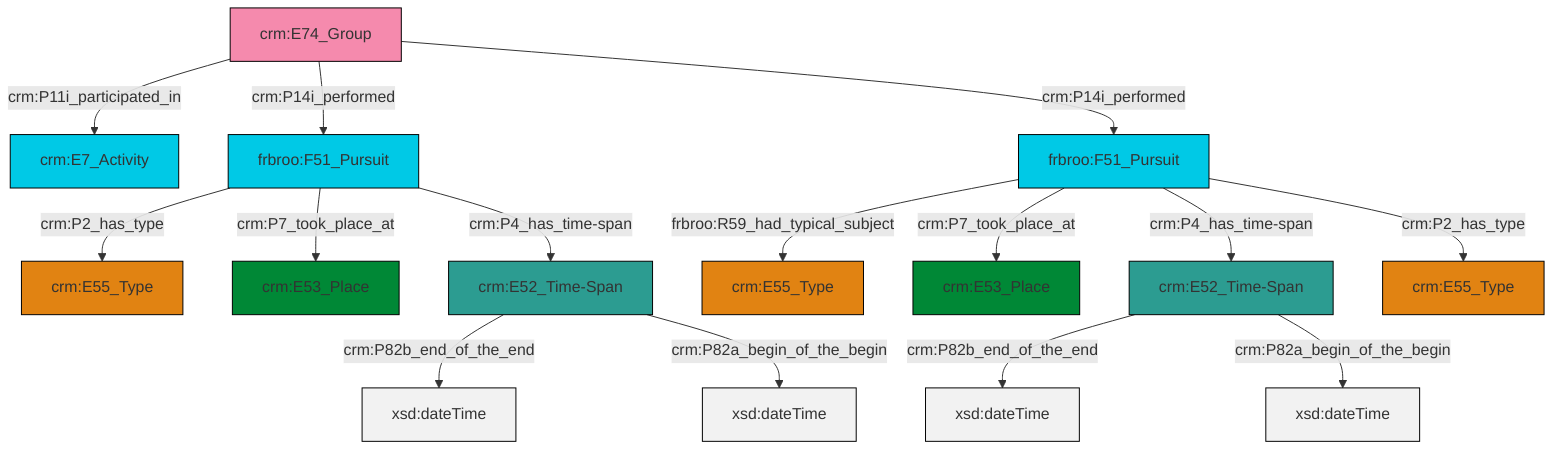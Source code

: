 graph TD
classDef Literal fill:#f2f2f2,stroke:#000000;
classDef CRM_Entity fill:#FFFFFF,stroke:#000000;
classDef Temporal_Entity fill:#00C9E6, stroke:#000000;
classDef Type fill:#E18312, stroke:#000000;
classDef Time-Span fill:#2C9C91, stroke:#000000;
classDef Appellation fill:#FFEB7F, stroke:#000000;
classDef Place fill:#008836, stroke:#000000;
classDef Persistent_Item fill:#B266B2, stroke:#000000;
classDef Conceptual_Object fill:#FFD700, stroke:#000000;
classDef Physical_Thing fill:#D2B48C, stroke:#000000;
classDef Actor fill:#f58aad, stroke:#000000;
classDef PC_Classes fill:#4ce600, stroke:#000000;
classDef Multi fill:#cccccc,stroke:#000000;

2["frbroo:F51_Pursuit"]:::Temporal_Entity -->|crm:P2_has_type| 3["crm:E55_Type"]:::Type
2["frbroo:F51_Pursuit"]:::Temporal_Entity -->|crm:P7_took_place_at| 4["crm:E53_Place"]:::Place
9["crm:E74_Group"]:::Actor -->|crm:P11i_participated_in| 6["crm:E7_Activity"]:::Temporal_Entity
10["crm:E52_Time-Span"]:::Time-Span -->|crm:P82b_end_of_the_end| 11[xsd:dateTime]:::Literal
13["crm:E52_Time-Span"]:::Time-Span -->|crm:P82b_end_of_the_end| 14[xsd:dateTime]:::Literal
13["crm:E52_Time-Span"]:::Time-Span -->|crm:P82a_begin_of_the_begin| 17[xsd:dateTime]:::Literal
2["frbroo:F51_Pursuit"]:::Temporal_Entity -->|crm:P4_has_time-span| 13["crm:E52_Time-Span"]:::Time-Span
9["crm:E74_Group"]:::Actor -->|crm:P14i_performed| 2["frbroo:F51_Pursuit"]:::Temporal_Entity
18["frbroo:F51_Pursuit"]:::Temporal_Entity -->|frbroo:R59_had_typical_subject| 19["crm:E55_Type"]:::Type
18["frbroo:F51_Pursuit"]:::Temporal_Entity -->|crm:P7_took_place_at| 15["crm:E53_Place"]:::Place
10["crm:E52_Time-Span"]:::Time-Span -->|crm:P82a_begin_of_the_begin| 22[xsd:dateTime]:::Literal
9["crm:E74_Group"]:::Actor -->|crm:P14i_performed| 18["frbroo:F51_Pursuit"]:::Temporal_Entity
18["frbroo:F51_Pursuit"]:::Temporal_Entity -->|crm:P4_has_time-span| 10["crm:E52_Time-Span"]:::Time-Span
18["frbroo:F51_Pursuit"]:::Temporal_Entity -->|crm:P2_has_type| 0["crm:E55_Type"]:::Type
